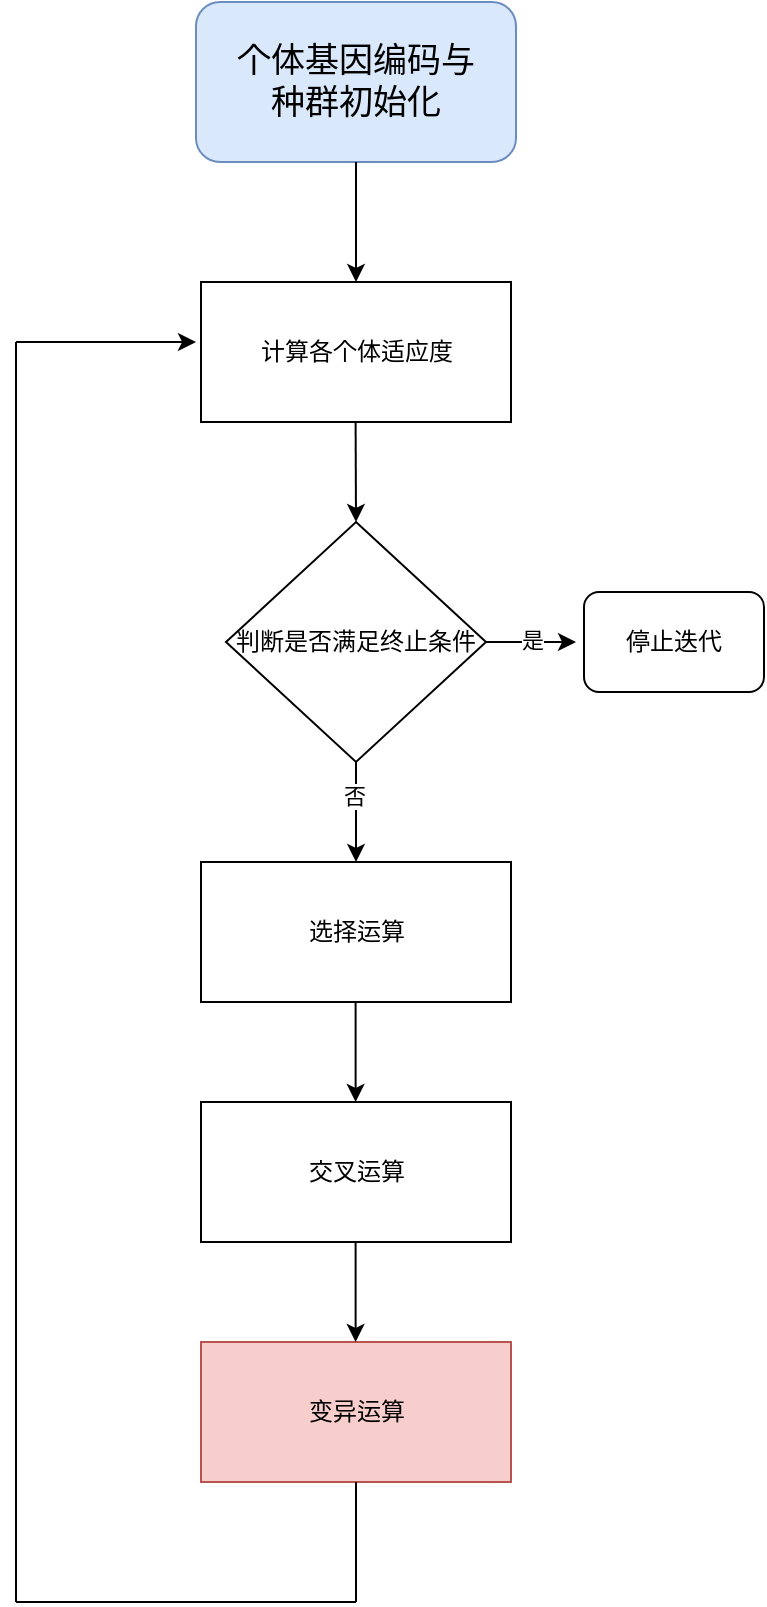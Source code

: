 <mxfile version="22.1.18" type="github">
  <diagram name="第 1 页" id="TaQp9HzhU9KANCi2xMdJ">
    <mxGraphModel dx="1039" dy="413" grid="1" gridSize="10" guides="1" tooltips="1" connect="1" arrows="1" fold="1" page="1" pageScale="1" pageWidth="827" pageHeight="1169" math="0" shadow="0">
      <root>
        <mxCell id="0" />
        <mxCell id="1" parent="0" />
        <mxCell id="1oZkK_i0dIsKqffcc_Yf-1" value="&lt;font style=&quot;font-size: 17px;&quot;&gt;个体基因编码与&lt;br&gt;种群初始化&lt;/font&gt;" style="rounded=1;whiteSpace=wrap;html=1;fillColor=#dae8fc;strokeColor=#6c8ebf;" vertex="1" parent="1">
          <mxGeometry x="130" y="200" width="160" height="80" as="geometry" />
        </mxCell>
        <mxCell id="1oZkK_i0dIsKqffcc_Yf-2" value="计算各个体适应度" style="rounded=0;whiteSpace=wrap;html=1;" vertex="1" parent="1">
          <mxGeometry x="132.5" y="340" width="155" height="70" as="geometry" />
        </mxCell>
        <mxCell id="1oZkK_i0dIsKqffcc_Yf-3" value="" style="endArrow=classic;html=1;rounded=0;exitX=0.5;exitY=1;exitDx=0;exitDy=0;" edge="1" parent="1" source="1oZkK_i0dIsKqffcc_Yf-1" target="1oZkK_i0dIsKqffcc_Yf-2">
          <mxGeometry width="50" height="50" relative="1" as="geometry">
            <mxPoint x="210" y="320" as="sourcePoint" />
            <mxPoint x="260" y="270" as="targetPoint" />
          </mxGeometry>
        </mxCell>
        <mxCell id="1oZkK_i0dIsKqffcc_Yf-4" value="判断是否满足终止条件" style="rhombus;whiteSpace=wrap;html=1;" vertex="1" parent="1">
          <mxGeometry x="145" y="460" width="130" height="120" as="geometry" />
        </mxCell>
        <mxCell id="1oZkK_i0dIsKqffcc_Yf-5" value="" style="endArrow=classic;html=1;rounded=0;exitX=0.5;exitY=1;exitDx=0;exitDy=0;" edge="1" parent="1">
          <mxGeometry width="50" height="50" relative="1" as="geometry">
            <mxPoint x="209.8" y="410" as="sourcePoint" />
            <mxPoint x="210" y="460" as="targetPoint" />
          </mxGeometry>
        </mxCell>
        <mxCell id="1oZkK_i0dIsKqffcc_Yf-6" value="停止迭代" style="rounded=1;whiteSpace=wrap;html=1;" vertex="1" parent="1">
          <mxGeometry x="324" y="495" width="90" height="50" as="geometry" />
        </mxCell>
        <mxCell id="1oZkK_i0dIsKqffcc_Yf-7" value="" style="endArrow=classic;html=1;rounded=0;" edge="1" parent="1">
          <mxGeometry width="50" height="50" relative="1" as="geometry">
            <mxPoint x="275" y="520" as="sourcePoint" />
            <mxPoint x="320" y="520" as="targetPoint" />
          </mxGeometry>
        </mxCell>
        <mxCell id="1oZkK_i0dIsKqffcc_Yf-8" value="是" style="edgeLabel;html=1;align=center;verticalAlign=middle;resizable=0;points=[];" vertex="1" connectable="0" parent="1oZkK_i0dIsKqffcc_Yf-7">
          <mxGeometry x="0.012" y="1" relative="1" as="geometry">
            <mxPoint as="offset" />
          </mxGeometry>
        </mxCell>
        <mxCell id="1oZkK_i0dIsKqffcc_Yf-9" value="选择运算" style="rounded=0;whiteSpace=wrap;html=1;" vertex="1" parent="1">
          <mxGeometry x="132.5" y="630" width="155" height="70" as="geometry" />
        </mxCell>
        <mxCell id="1oZkK_i0dIsKqffcc_Yf-10" value="" style="endArrow=classic;html=1;rounded=0;entryX=0.5;entryY=0;entryDx=0;entryDy=0;exitX=0.5;exitY=1;exitDx=0;exitDy=0;" edge="1" parent="1" source="1oZkK_i0dIsKqffcc_Yf-4" target="1oZkK_i0dIsKqffcc_Yf-9">
          <mxGeometry width="50" height="50" relative="1" as="geometry">
            <mxPoint x="220" y="595" as="sourcePoint" />
            <mxPoint x="270" y="545" as="targetPoint" />
          </mxGeometry>
        </mxCell>
        <mxCell id="1oZkK_i0dIsKqffcc_Yf-11" value="否" style="edgeLabel;html=1;align=center;verticalAlign=middle;resizable=0;points=[];" vertex="1" connectable="0" parent="1oZkK_i0dIsKqffcc_Yf-10">
          <mxGeometry x="-0.323" y="-1" relative="1" as="geometry">
            <mxPoint as="offset" />
          </mxGeometry>
        </mxCell>
        <mxCell id="1oZkK_i0dIsKqffcc_Yf-12" value="交叉运算" style="rounded=0;whiteSpace=wrap;html=1;" vertex="1" parent="1">
          <mxGeometry x="132.5" y="750" width="155" height="70" as="geometry" />
        </mxCell>
        <mxCell id="1oZkK_i0dIsKqffcc_Yf-13" value="变异运算" style="rounded=0;whiteSpace=wrap;html=1;fillColor=#f8cecc;strokeColor=#b85450;" vertex="1" parent="1">
          <mxGeometry x="132.5" y="870" width="155" height="70" as="geometry" />
        </mxCell>
        <mxCell id="1oZkK_i0dIsKqffcc_Yf-14" value="" style="endArrow=classic;html=1;rounded=0;entryX=0.5;entryY=0;entryDx=0;entryDy=0;exitX=0.5;exitY=1;exitDx=0;exitDy=0;" edge="1" parent="1">
          <mxGeometry width="50" height="50" relative="1" as="geometry">
            <mxPoint x="209.8" y="700" as="sourcePoint" />
            <mxPoint x="209.8" y="750" as="targetPoint" />
          </mxGeometry>
        </mxCell>
        <mxCell id="1oZkK_i0dIsKqffcc_Yf-16" value="" style="endArrow=classic;html=1;rounded=0;entryX=0.5;entryY=0;entryDx=0;entryDy=0;exitX=0.5;exitY=1;exitDx=0;exitDy=0;" edge="1" parent="1">
          <mxGeometry width="50" height="50" relative="1" as="geometry">
            <mxPoint x="209.8" y="820" as="sourcePoint" />
            <mxPoint x="209.8" y="870" as="targetPoint" />
          </mxGeometry>
        </mxCell>
        <mxCell id="1oZkK_i0dIsKqffcc_Yf-18" value="" style="endArrow=none;html=1;rounded=0;" edge="1" parent="1">
          <mxGeometry width="50" height="50" relative="1" as="geometry">
            <mxPoint x="210" y="1000" as="sourcePoint" />
            <mxPoint x="210" y="940" as="targetPoint" />
          </mxGeometry>
        </mxCell>
        <mxCell id="1oZkK_i0dIsKqffcc_Yf-19" value="" style="endArrow=none;html=1;rounded=0;" edge="1" parent="1">
          <mxGeometry width="50" height="50" relative="1" as="geometry">
            <mxPoint x="40" y="1000" as="sourcePoint" />
            <mxPoint x="210" y="1000" as="targetPoint" />
          </mxGeometry>
        </mxCell>
        <mxCell id="1oZkK_i0dIsKqffcc_Yf-20" value="" style="endArrow=none;html=1;rounded=0;" edge="1" parent="1">
          <mxGeometry width="50" height="50" relative="1" as="geometry">
            <mxPoint x="40" y="1000" as="sourcePoint" />
            <mxPoint x="40" y="370" as="targetPoint" />
          </mxGeometry>
        </mxCell>
        <mxCell id="1oZkK_i0dIsKqffcc_Yf-21" value="" style="endArrow=classic;html=1;rounded=0;" edge="1" parent="1">
          <mxGeometry width="50" height="50" relative="1" as="geometry">
            <mxPoint x="40" y="370" as="sourcePoint" />
            <mxPoint x="130" y="370" as="targetPoint" />
          </mxGeometry>
        </mxCell>
      </root>
    </mxGraphModel>
  </diagram>
</mxfile>
